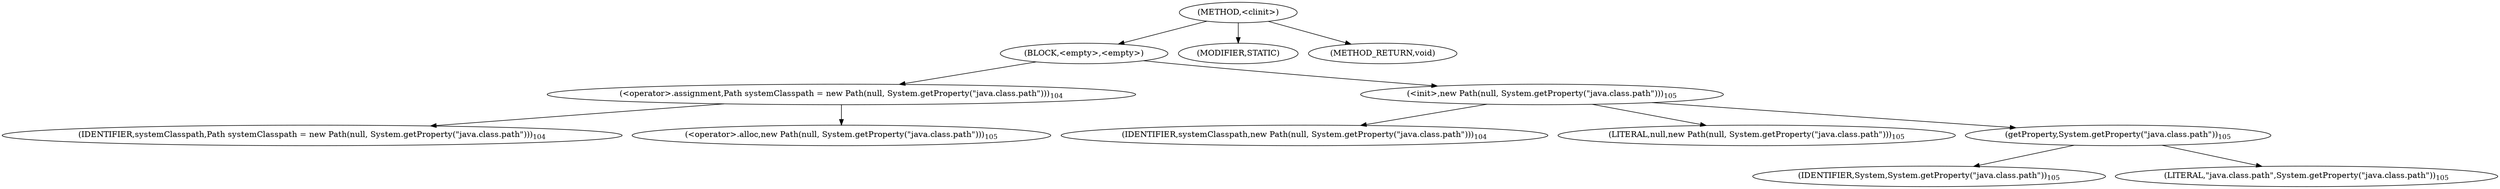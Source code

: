 digraph "&lt;clinit&gt;" {  
"1138" [label = <(METHOD,&lt;clinit&gt;)> ]
"1139" [label = <(BLOCK,&lt;empty&gt;,&lt;empty&gt;)> ]
"1140" [label = <(&lt;operator&gt;.assignment,Path systemClasspath = new Path(null, System.getProperty(&quot;java.class.path&quot;)))<SUB>104</SUB>> ]
"1141" [label = <(IDENTIFIER,systemClasspath,Path systemClasspath = new Path(null, System.getProperty(&quot;java.class.path&quot;)))<SUB>104</SUB>> ]
"1142" [label = <(&lt;operator&gt;.alloc,new Path(null, System.getProperty(&quot;java.class.path&quot;)))<SUB>105</SUB>> ]
"1143" [label = <(&lt;init&gt;,new Path(null, System.getProperty(&quot;java.class.path&quot;)))<SUB>105</SUB>> ]
"3" [label = <(IDENTIFIER,systemClasspath,new Path(null, System.getProperty(&quot;java.class.path&quot;)))<SUB>104</SUB>> ]
"1144" [label = <(LITERAL,null,new Path(null, System.getProperty(&quot;java.class.path&quot;)))<SUB>105</SUB>> ]
"1145" [label = <(getProperty,System.getProperty(&quot;java.class.path&quot;))<SUB>105</SUB>> ]
"1146" [label = <(IDENTIFIER,System,System.getProperty(&quot;java.class.path&quot;))<SUB>105</SUB>> ]
"1147" [label = <(LITERAL,&quot;java.class.path&quot;,System.getProperty(&quot;java.class.path&quot;))<SUB>105</SUB>> ]
"1148" [label = <(MODIFIER,STATIC)> ]
"1149" [label = <(METHOD_RETURN,void)> ]
  "1138" -> "1139" 
  "1138" -> "1148" 
  "1138" -> "1149" 
  "1139" -> "1140" 
  "1139" -> "1143" 
  "1140" -> "1141" 
  "1140" -> "1142" 
  "1143" -> "3" 
  "1143" -> "1144" 
  "1143" -> "1145" 
  "1145" -> "1146" 
  "1145" -> "1147" 
}
